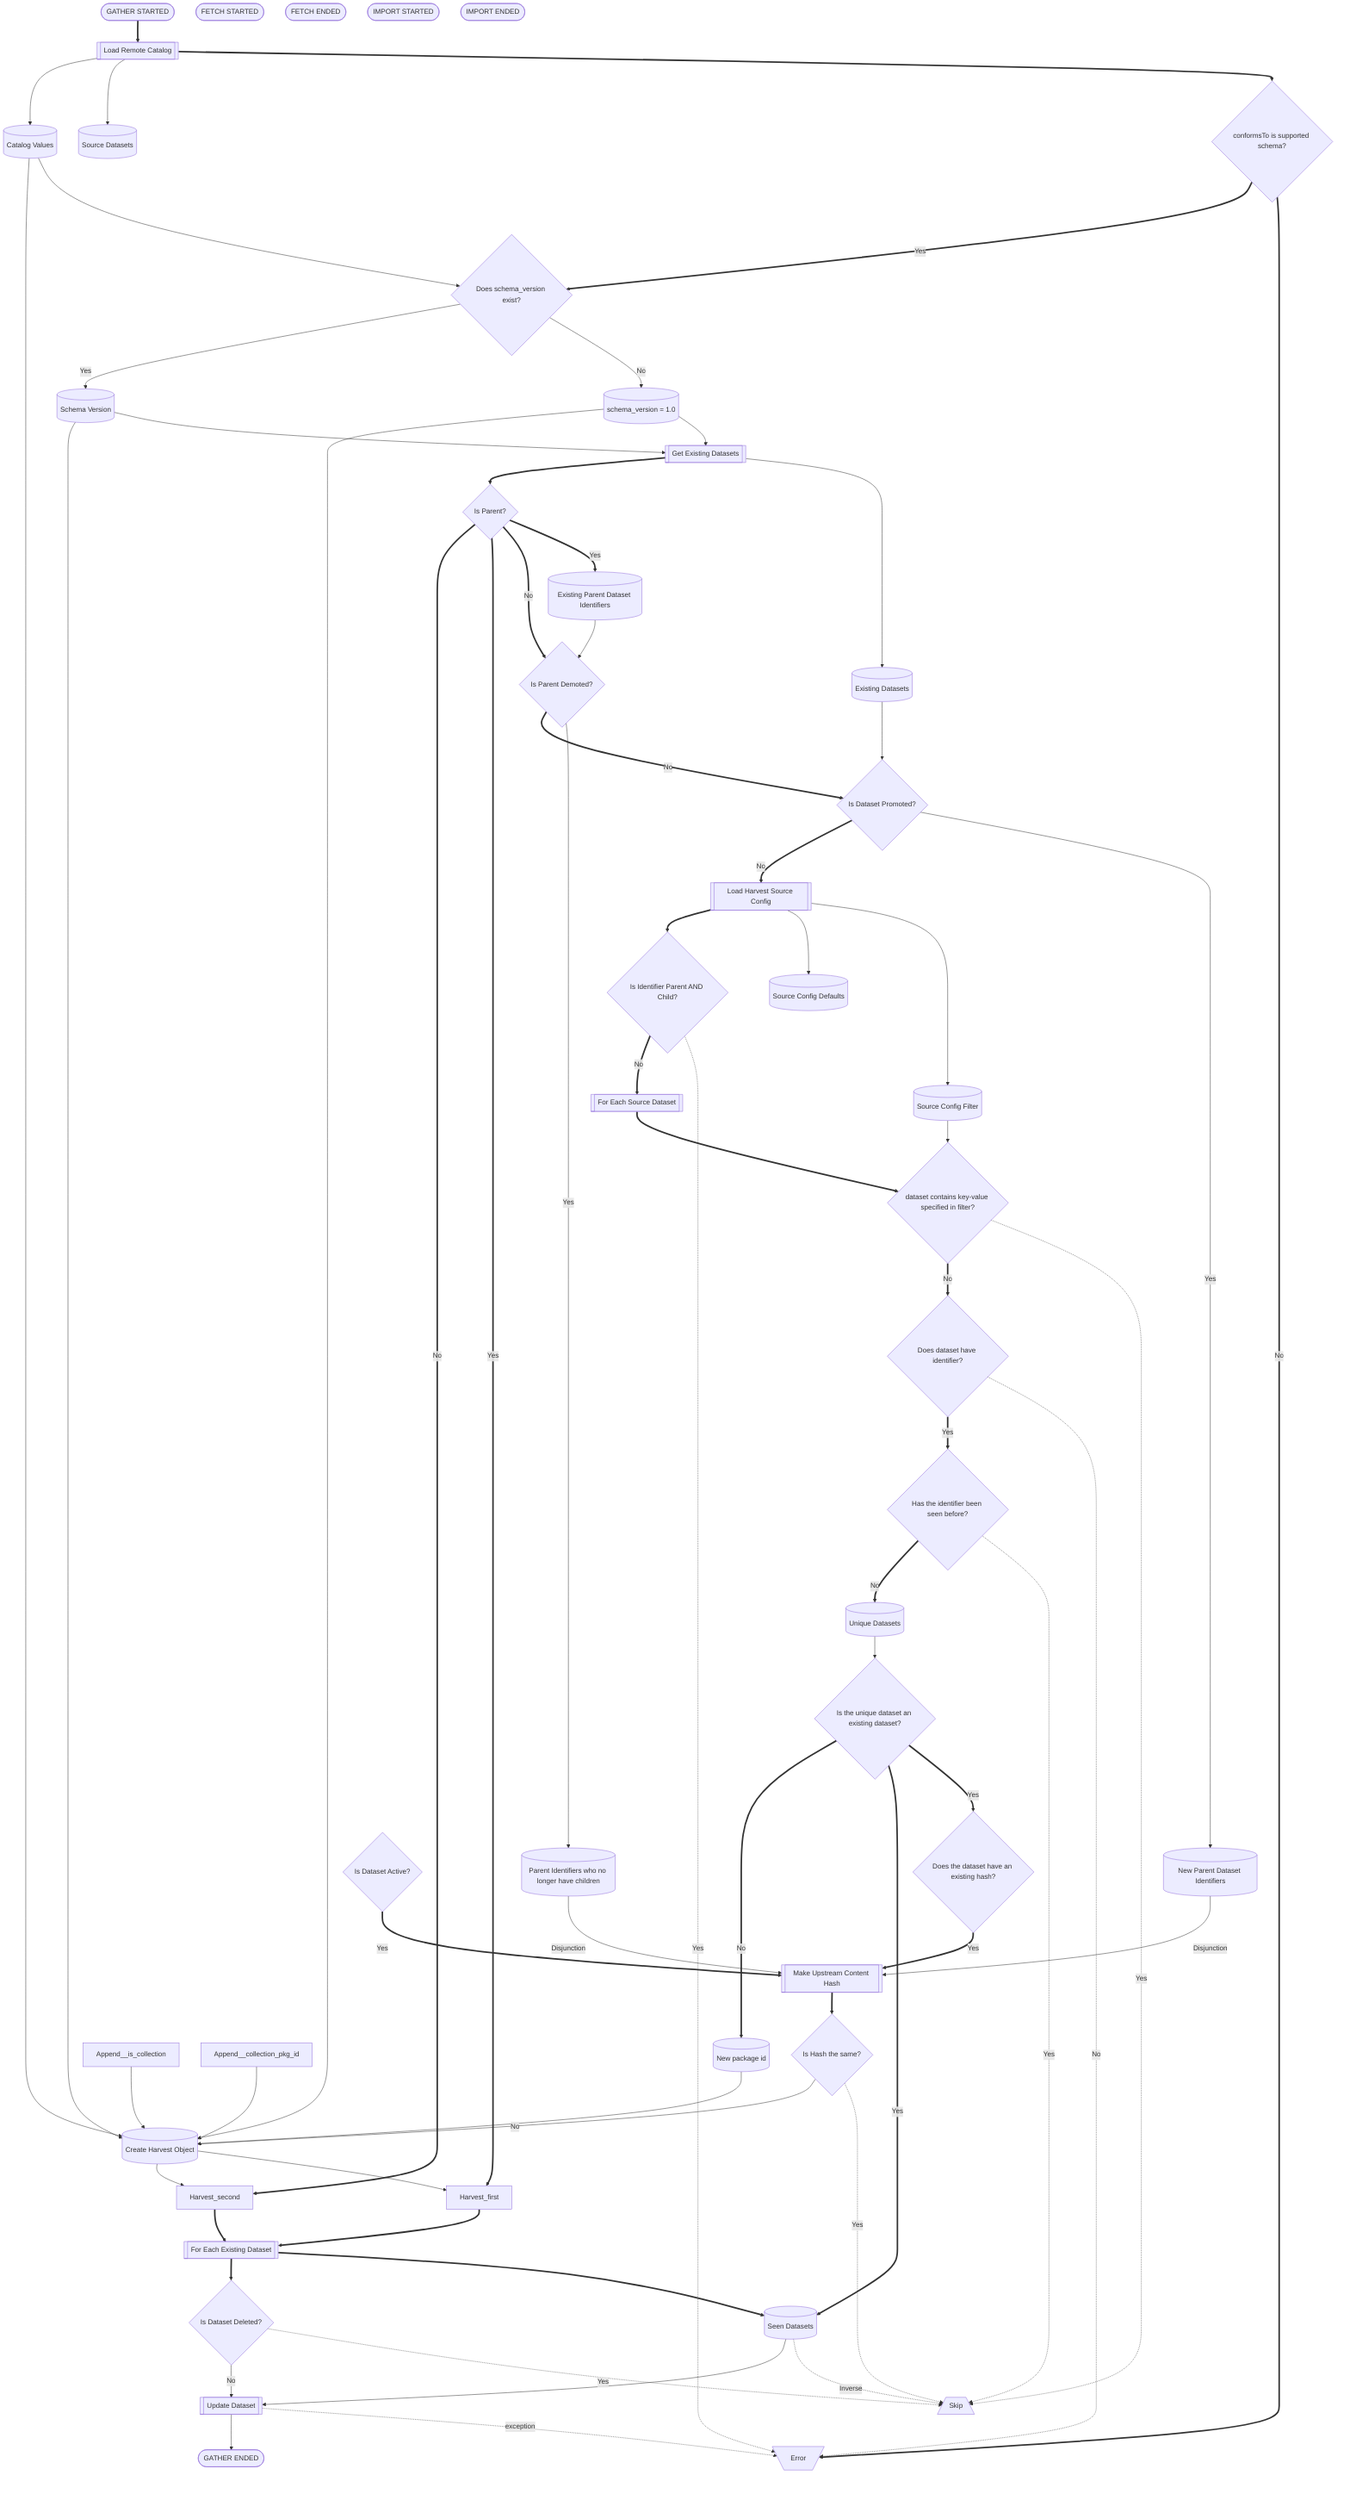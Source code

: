 flowchart TD

  %% Old Logic
  gs([GATHER STARTED])
  ge([GATHER ENDED])
  fs([FETCH STARTED])
  fe([FETCH ENDED])
  is([IMPORT STARTED])
  ie([IMPORT ENDED])
  

  %% Data
  error[\Error/]
  skip[/Skip\]
  source_data[(Source Datasets)]
  catalog_values[(Catalog Values)]
  schema_version[(Schema Version)]
  %% all_parents[(All Parent Identifiers)]
  existing_datasets[(Existing Datasets)]
  existing_parents[(Existing Parent Dataset Identifiers)]
  new_parents[(New Parent Dataset Identifiers)]
  orphaned_parents[(Parent Identifiers who no longer have children)]
  unique_datsets[(Unique Datasets)]
  seen_datasets[(Seen Datasets)]
  default_schema_version[(schema_version = 1.0)]
  hc_filter[(Source Config Filter)]
  hc_defaults[(Source Config Defaults)]
  new_pkg_id[(New package id)]
  HarvestObjectExtra[(Create Harvest Object)]

  %% Functons
  load_remote_catalog[[Load Remote Catalog]]
  make_upstream_content_hash[[Make Upstream Content Hash]]
  load_config[[Load Harvest Source Config]]
  get_existing_datasets[[Get Existing Datasets]]
  %% set_dataset_info[[Set Dataset Info]]
  for_each_dataset[[For Each Source Dataset]]
  for_each_existing[[For Each Existing Dataset]]
  update[[Update Dataset]]

  %% Conditional Checks
  validate_conforms_to{conformsTo is supported schema?}
  check_schema_version{Does schema_version exist?}
  is_parent_{Is Parent?}
  is_parent_demoted{Is Parent Demoted?}
  is_parent_promoted{Is Dataset Promoted?}
  is_identifier_both{Is Identifier Parent AND Child?}
  dataset_contains_filter{dataset contains key-value specified in filter?}
  has_identifier{Does dataset have identifier?}
  multiple_identifier{Has the identifier been seen before?}
  unique_existing{Is the unique dataset an existing dataset?}
  hash_exists{Does the dataset have an existing hash?}
  check_hash{Is Hash the same?}
  is_active{Is Dataset Active?}
  is_deleted{Is Dataset Deleted?}

  %% Algorithm
  gs ==> load_remote_catalog
  load_remote_catalog ==> validate_conforms_to
  validate_conforms_to == No ==> error
  validate_conforms_to == Yes ==> check_schema_version
  load_remote_catalog --> source_data
  load_remote_catalog --> catalog_values
  catalog_values --> check_schema_version
  check_schema_version-- No -->default_schema_version
  check_schema_version-- Yes -->schema_version
  schema_version --> get_existing_datasets
  default_schema_version --> get_existing_datasets
  get_existing_datasets --> existing_datasets
  get_existing_datasets ==> is_parent_
  is_parent_ == Yes ==> existing_parents
  existing_parents --> is_parent_demoted
  is_parent_ == No ==> is_parent_demoted
  is_parent_demoted -- Yes --> orphaned_parents
  is_parent_demoted == No ==> is_parent_promoted
  existing_datasets --> is_parent_promoted
  is_parent_promoted -- Yes --> new_parents
  is_parent_promoted == No ==> load_config
  load_config --> hc_filter
  load_config --> hc_defaults
  load_config ==> is_identifier_both
  is_identifier_both-. Yes .-> error
  is_identifier_both == No ==> for_each_dataset
  hc_filter --> dataset_contains_filter
  for_each_dataset ==> dataset_contains_filter
  dataset_contains_filter-. Yes .-> skip
  dataset_contains_filter == No ==> has_identifier
  has_identifier-. No .-> error
  has_identifier == Yes ==> multiple_identifier
  multiple_identifier-. Yes .-> skip
  multiple_identifier == No ==> unique_datsets
  unique_datsets --> unique_existing
  unique_existing == Yes ==> hash_exists
  unique_existing == Yes ==> seen_datasets
  unique_existing == No ==> new_pkg_id
  hash_exists == Yes ==> make_upstream_content_hash
  is_active == Yes ==> make_upstream_content_hash
  orphaned_parents-- Disjunction -->make_upstream_content_hash
  new_parents-- Disjunction -->make_upstream_content_hash
  make_upstream_content_hash ==> check_hash
  check_hash-. Yes .-> skip
  check_hash-- No -->HarvestObjectExtra
  new_pkg_id --> HarvestObjectExtra
  Append__is_collection --> HarvestObjectExtra
  schema_version --> HarvestObjectExtra
  default_schema_version --> HarvestObjectExtra
  catalog_values --> HarvestObjectExtra
  Append__collection_pkg_id --> HarvestObjectExtra
  is_parent_ == Yes ==> Harvest_first
  is_parent_ == No ==> Harvest_second
  HarvestObjectExtra --> Harvest_first
  HarvestObjectExtra --> Harvest_second
  Harvest_first ==> for_each_existing
  Harvest_second ==> for_each_existing
  for_each_existing ==> seen_datasets
  for_each_existing ==> is_deleted
  seen_datasets-. Inverse .-> skip
  is_deleted-. Yes .-> skip
  seen_datasets --> update
  is_deleted-- No -->update
  update-. exception .-> error
  update --> ge